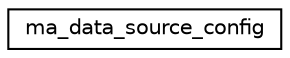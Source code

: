 digraph "Graphical Class Hierarchy"
{
 // LATEX_PDF_SIZE
  edge [fontname="Helvetica",fontsize="10",labelfontname="Helvetica",labelfontsize="10"];
  node [fontname="Helvetica",fontsize="10",shape=record];
  rankdir="LR";
  Node0 [label="ma_data_source_config",height=0.2,width=0.4,color="black", fillcolor="white", style="filled",URL="$structma__data__source__config.html",tooltip=" "];
}
